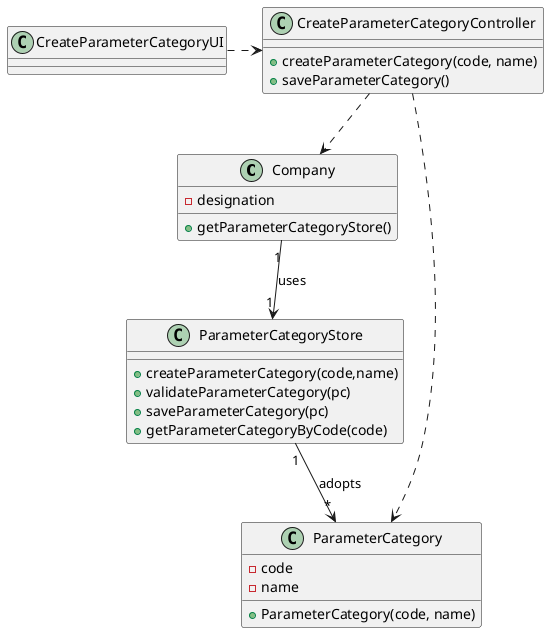 @startuml

class Company {
  - designation
  + getParameterCategoryStore()
}

class ParameterCategoryStore {
  + createParameterCategory(code,name)
  + validateParameterCategory(pc)
  + saveParameterCategory(pc)
  + getParameterCategoryByCode(code)

  }

class CreateParameterCategoryUI {}

class CreateParameterCategoryController {
  + createParameterCategory(code, name)
  + saveParameterCategory()
}

class ParameterCategory{
 - code
- name
 + ParameterCategory(code, name)

}
CreateParameterCategoryUI .> CreateParameterCategoryController
CreateParameterCategoryController ..> Company
CreateParameterCategoryController ..> ParameterCategory
Company "1" --> "1" ParameterCategoryStore : uses
ParameterCategoryStore "1" --> "*" ParameterCategory: adopts



@enduml